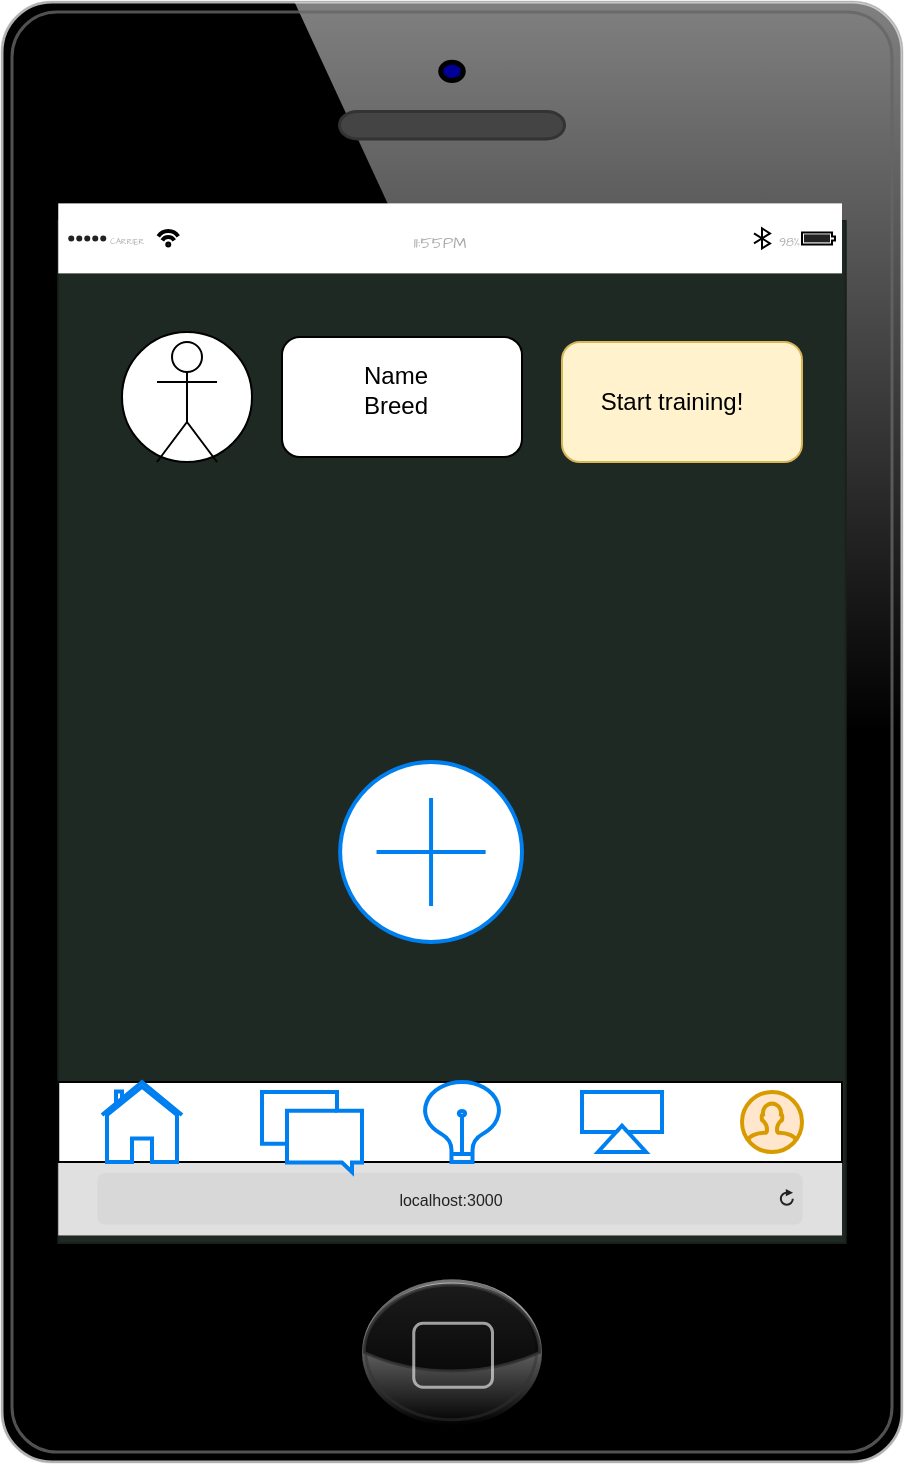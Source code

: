 <mxfile version="16.5.1" type="device"><diagram id="bAy_IR2JwYAh6DU43LlN" name="Page-1"><mxGraphModel dx="1426" dy="852" grid="1" gridSize="10" guides="1" tooltips="1" connect="1" arrows="1" fold="1" page="1" pageScale="1" pageWidth="850" pageHeight="1100" math="0" shadow="0"><root><mxCell id="0"/><mxCell id="1" parent="0"/><mxCell id="Kz2F_G4ehWjqOWMGVHBJ-1" value="" style="group" vertex="1" connectable="0" parent="1"><mxGeometry x="260" y="160" width="450.0" height="730.0" as="geometry"/></mxCell><mxCell id="Kz2F_G4ehWjqOWMGVHBJ-2" value="" style="verticalLabelPosition=bottom;verticalAlign=top;html=1;shadow=0;dashed=0;strokeWidth=1;shape=mxgraph.ios.iPhone;bgStyle=bgGreen;fillColor=#aaaaaa;sketch=0;" vertex="1" parent="Kz2F_G4ehWjqOWMGVHBJ-1"><mxGeometry width="450.0" height="730.0" as="geometry"/></mxCell><mxCell id="Kz2F_G4ehWjqOWMGVHBJ-3" value="" style="html=1;strokeWidth=1;shadow=0;dashed=0;shape=mxgraph.ios7ui.appBar;fillColor=#ffffff;gradientColor=none;sketch=0;hachureGap=4;pointerEvents=0;fontFamily=Architects Daughter;fontSource=https%3A%2F%2Ffonts.googleapis.com%2Fcss%3Ffamily%3DArchitects%2BDaughter;fontSize=20;" vertex="1" parent="Kz2F_G4ehWjqOWMGVHBJ-1"><mxGeometry x="28.13" y="100.69" width="391.87" height="35" as="geometry"/></mxCell><mxCell id="Kz2F_G4ehWjqOWMGVHBJ-4" value="CARRIER" style="shape=rect;align=left;fontSize=8;spacingLeft=24;fontSize=4;fontColor=#aaaaaa;strokeColor=none;fillColor=none;spacingTop=4;sketch=0;hachureGap=4;pointerEvents=0;fontFamily=Architects Daughter;fontSource=https%3A%2F%2Ffonts.googleapis.com%2Fcss%3Ffamily%3DArchitects%2BDaughter;" vertex="1" parent="Kz2F_G4ehWjqOWMGVHBJ-3"><mxGeometry y="0.5" width="50" height="13" relative="1" as="geometry"><mxPoint y="-6.5" as="offset"/></mxGeometry></mxCell><mxCell id="Kz2F_G4ehWjqOWMGVHBJ-5" value="11:55PM" style="shape=rect;fontSize=8;fontColor=#aaaaaa;strokeColor=none;fillColor=none;spacingTop=4;sketch=0;hachureGap=4;pointerEvents=0;fontFamily=Architects Daughter;fontSource=https%3A%2F%2Ffonts.googleapis.com%2Fcss%3Ffamily%3DArchitects%2BDaughter;" vertex="1" parent="Kz2F_G4ehWjqOWMGVHBJ-3"><mxGeometry x="0.5" y="0.5" width="50" height="13" relative="1" as="geometry"><mxPoint x="-30" y="-6.5" as="offset"/></mxGeometry></mxCell><mxCell id="Kz2F_G4ehWjqOWMGVHBJ-6" value="98%" style="shape=rect;align=right;fontSize=8;spacingRight=19;fontSize=6;fontColor=#aaaaaa;strokeColor=none;fillColor=none;spacingTop=4;sketch=0;hachureGap=4;pointerEvents=0;fontFamily=Architects Daughter;fontSource=https%3A%2F%2Ffonts.googleapis.com%2Fcss%3Ffamily%3DArchitects%2BDaughter;" vertex="1" parent="Kz2F_G4ehWjqOWMGVHBJ-3"><mxGeometry x="1" y="0.5" width="45" height="13" relative="1" as="geometry"><mxPoint x="-45" y="-6.5" as="offset"/></mxGeometry></mxCell><mxCell id="Kz2F_G4ehWjqOWMGVHBJ-7" value="localhost:3000" style="html=1;strokeWidth=1;shadow=0;dashed=0;shape=mxgraph.ios7ui.url;fillColor=#e0e0e0;strokeColor=#c0c0c0;buttonText=;strokeColor2=#222222;fontColor=#222222;fontSize=8;spacingTop=2;align=center;" vertex="1" parent="Kz2F_G4ehWjqOWMGVHBJ-1"><mxGeometry x="28.13" y="580" width="391.87" height="36.72" as="geometry"/></mxCell><mxCell id="Kz2F_G4ehWjqOWMGVHBJ-8" value="" style="rounded=0;whiteSpace=wrap;html=1;" vertex="1" parent="Kz2F_G4ehWjqOWMGVHBJ-1"><mxGeometry x="28.13" y="540" width="391.87" height="40" as="geometry"/></mxCell><mxCell id="Kz2F_G4ehWjqOWMGVHBJ-9" value="" style="html=1;verticalLabelPosition=bottom;align=center;labelBackgroundColor=#ffffff;verticalAlign=top;strokeWidth=2;strokeColor=#d79b00;shadow=0;dashed=0;shape=mxgraph.ios7.icons.user;fillColor=#ffe6cc;" vertex="1" parent="Kz2F_G4ehWjqOWMGVHBJ-1"><mxGeometry x="370" y="545" width="30" height="30" as="geometry"/></mxCell><mxCell id="Kz2F_G4ehWjqOWMGVHBJ-10" value="" style="html=1;verticalLabelPosition=bottom;align=center;labelBackgroundColor=#ffffff;verticalAlign=top;strokeWidth=2;strokeColor=#0080F0;shadow=0;dashed=0;shape=mxgraph.ios7.icons.home;" vertex="1" parent="Kz2F_G4ehWjqOWMGVHBJ-1"><mxGeometry x="50.0" y="540" width="40" height="40" as="geometry"/></mxCell><mxCell id="Kz2F_G4ehWjqOWMGVHBJ-11" value="" style="html=1;verticalLabelPosition=bottom;align=center;labelBackgroundColor=#ffffff;verticalAlign=top;strokeWidth=2;strokeColor=#0080F0;shadow=0;dashed=0;shape=mxgraph.ios7.icons.messages;" vertex="1" parent="Kz2F_G4ehWjqOWMGVHBJ-1"><mxGeometry x="130" y="545" width="50" height="40" as="geometry"/></mxCell><mxCell id="Kz2F_G4ehWjqOWMGVHBJ-12" value="" style="html=1;verticalLabelPosition=bottom;align=center;labelBackgroundColor=#ffffff;verticalAlign=top;strokeWidth=2;strokeColor=#0080F0;shadow=0;dashed=0;shape=mxgraph.ios7.icons.lightbulb;" vertex="1" parent="Kz2F_G4ehWjqOWMGVHBJ-1"><mxGeometry x="210" y="540" width="40" height="40" as="geometry"/></mxCell><mxCell id="Kz2F_G4ehWjqOWMGVHBJ-13" value="" style="html=1;verticalLabelPosition=bottom;align=center;labelBackgroundColor=#ffffff;verticalAlign=top;strokeWidth=2;strokeColor=#0080F0;shadow=0;dashed=0;shape=mxgraph.ios7.icons.move_to_folder;" vertex="1" parent="Kz2F_G4ehWjqOWMGVHBJ-1"><mxGeometry x="290" y="545" width="40" height="30" as="geometry"/></mxCell><mxCell id="Kz2F_G4ehWjqOWMGVHBJ-26" value="" style="ellipse;whiteSpace=wrap;html=1;aspect=fixed;" vertex="1" parent="Kz2F_G4ehWjqOWMGVHBJ-1"><mxGeometry x="60" y="165" width="65" height="65" as="geometry"/></mxCell><mxCell id="Kz2F_G4ehWjqOWMGVHBJ-27" value="" style="shape=umlActor;verticalLabelPosition=bottom;verticalAlign=top;html=1;outlineConnect=0;" vertex="1" parent="Kz2F_G4ehWjqOWMGVHBJ-1"><mxGeometry x="77.5" y="170" width="30" height="60" as="geometry"/></mxCell><mxCell id="Kz2F_G4ehWjqOWMGVHBJ-28" value="" style="rounded=1;whiteSpace=wrap;html=1;" vertex="1" parent="Kz2F_G4ehWjqOWMGVHBJ-1"><mxGeometry x="140" y="167.5" width="120" height="60" as="geometry"/></mxCell><mxCell id="Kz2F_G4ehWjqOWMGVHBJ-29" value="Name&lt;br&gt;Breed" style="text;html=1;strokeColor=none;fillColor=none;align=center;verticalAlign=middle;whiteSpace=wrap;rounded=0;" vertex="1" parent="Kz2F_G4ehWjqOWMGVHBJ-1"><mxGeometry x="144.07" y="167.5" width="105.93" height="52.5" as="geometry"/></mxCell><mxCell id="Kz2F_G4ehWjqOWMGVHBJ-30" value="" style="rounded=1;whiteSpace=wrap;html=1;fillColor=#fff2cc;strokeColor=#d6b656;" vertex="1" parent="Kz2F_G4ehWjqOWMGVHBJ-1"><mxGeometry x="280" y="170" width="120" height="60" as="geometry"/></mxCell><mxCell id="Kz2F_G4ehWjqOWMGVHBJ-31" value="Start training!" style="text;html=1;strokeColor=none;fillColor=none;align=center;verticalAlign=middle;whiteSpace=wrap;rounded=0;" vertex="1" parent="Kz2F_G4ehWjqOWMGVHBJ-1"><mxGeometry x="290" y="185" width="90" height="30" as="geometry"/></mxCell><mxCell id="Kz2F_G4ehWjqOWMGVHBJ-33" value="" style="html=1;verticalLabelPosition=bottom;align=center;labelBackgroundColor=#ffffff;verticalAlign=top;strokeWidth=2;strokeColor=#0080F0;shadow=0;dashed=0;shape=mxgraph.ios7.icons.add;" vertex="1" parent="Kz2F_G4ehWjqOWMGVHBJ-1"><mxGeometry x="169.07" y="380" width="90.93" height="90" as="geometry"/></mxCell></root></mxGraphModel></diagram></mxfile>